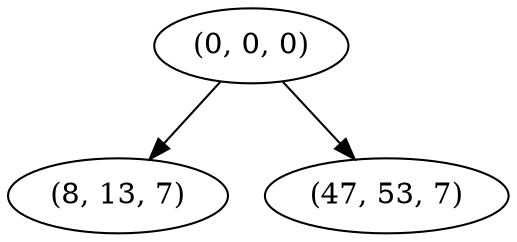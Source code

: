 digraph tree {
    "(0, 0, 0)";
    "(8, 13, 7)";
    "(47, 53, 7)";
    "(0, 0, 0)" -> "(8, 13, 7)";
    "(0, 0, 0)" -> "(47, 53, 7)";
}
